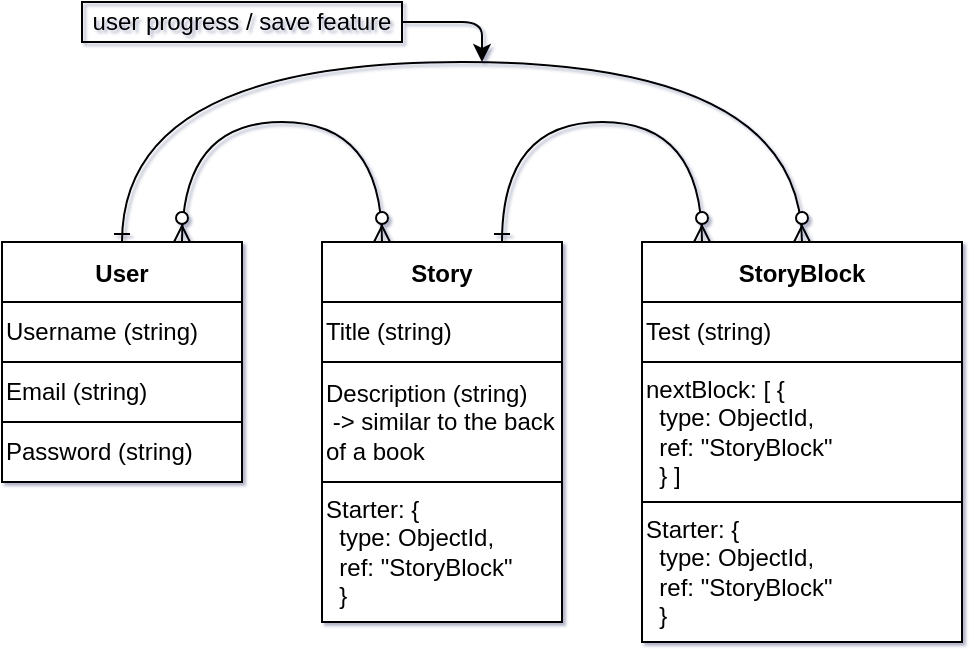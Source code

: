 <mxfile version="13.6.5">
    <diagram id="560tcQzV4XpGtxsR-K8F" name="Page-1">
        <mxGraphModel dx="502" dy="462" grid="0" gridSize="10" guides="1" tooltips="1" connect="1" arrows="1" fold="1" page="0" pageScale="1" pageWidth="850" pageHeight="1100" background="#ffffff" math="0" shadow="1">
            <root>
                <mxCell id="0"/>
                <mxCell id="1" parent="0"/>
                <mxCell id="21" style="edgeStyle=orthogonalEdgeStyle;curved=1;rounded=0;orthogonalLoop=1;jettySize=auto;html=1;exitX=0.75;exitY=0;exitDx=0;exitDy=0;endArrow=ERzeroToMany;endFill=1;entryX=0.25;entryY=0;entryDx=0;entryDy=0;sourcePerimeterSpacing=6;targetPerimeterSpacing=6;startArrow=ERzeroToMany;startFill=1;strokeColor=#000000;" edge="1" parent="1" source="3" target="9">
                    <mxGeometry relative="1" as="geometry">
                        <mxPoint x="160" y="50" as="targetPoint"/>
                        <Array as="points">
                            <mxPoint x="110" y="60"/>
                            <mxPoint x="210" y="60"/>
                        </Array>
                    </mxGeometry>
                </mxCell>
                <mxCell id="24" style="edgeStyle=orthogonalEdgeStyle;curved=1;rounded=0;orthogonalLoop=1;jettySize=auto;html=1;exitX=0.5;exitY=0;exitDx=0;exitDy=0;entryX=0.5;entryY=0;entryDx=0;entryDy=0;startArrow=ERone;startFill=0;sourcePerimeterSpacing=6;endArrow=ERzeroToMany;endFill=1;targetPerimeterSpacing=6;strokeColor=#000000;" edge="1" parent="1" source="3" target="13">
                    <mxGeometry relative="1" as="geometry">
                        <Array as="points">
                            <mxPoint x="80" y="30"/>
                            <mxPoint x="420" y="30"/>
                        </Array>
                    </mxGeometry>
                </mxCell>
                <mxCell id="3" value="User" style="swimlane;startSize=30;" vertex="1" parent="1">
                    <mxGeometry x="20" y="120" width="120" height="120" as="geometry">
                        <mxRectangle x="20" y="40" width="90" height="23" as="alternateBounds"/>
                    </mxGeometry>
                </mxCell>
                <mxCell id="6" value="Email (string)" style="whiteSpace=wrap;html=1;align=left;" vertex="1" parent="3">
                    <mxGeometry y="60" width="120" height="30" as="geometry"/>
                </mxCell>
                <mxCell id="8" value="Password (string)" style="whiteSpace=wrap;html=1;align=left;" vertex="1" parent="3">
                    <mxGeometry y="90" width="120" height="30" as="geometry"/>
                </mxCell>
                <mxCell id="5" value="Username (string)" style="whiteSpace=wrap;html=1;align=left;" vertex="1" parent="3">
                    <mxGeometry y="30" width="120" height="30" as="geometry"/>
                </mxCell>
                <mxCell id="9" value="Story" style="swimlane;align=center;startSize=30;" vertex="1" parent="1">
                    <mxGeometry x="180" y="120" width="120" height="190" as="geometry"/>
                </mxCell>
                <mxCell id="10" value="Title (string)" style="whiteSpace=wrap;html=1;align=left;" vertex="1" parent="9">
                    <mxGeometry y="30" width="120" height="30" as="geometry"/>
                </mxCell>
                <mxCell id="11" value="Description (string)&lt;br&gt;&amp;nbsp;-&amp;gt; similar to the back of a book" style="whiteSpace=wrap;html=1;align=left;" vertex="1" parent="9">
                    <mxGeometry y="60" width="120" height="60" as="geometry"/>
                </mxCell>
                <mxCell id="12" value="Starter: {&lt;br&gt;&amp;nbsp; type: ObjectId,&lt;br&gt;&amp;nbsp; ref: &quot;StoryBlock&quot;&lt;br&gt;&amp;nbsp; }" style="whiteSpace=wrap;html=1;align=left;" vertex="1" parent="9">
                    <mxGeometry y="120" width="120" height="70" as="geometry"/>
                </mxCell>
                <mxCell id="13" value="StoryBlock" style="swimlane;align=center;startSize=30;" vertex="1" parent="1">
                    <mxGeometry x="340" y="120" width="160" height="200" as="geometry"/>
                </mxCell>
                <mxCell id="14" value="Test (string)" style="whiteSpace=wrap;html=1;align=left;" vertex="1" parent="13">
                    <mxGeometry y="30" width="160" height="30" as="geometry"/>
                </mxCell>
                <mxCell id="15" value="nextBlock: [ {&lt;br&gt;&amp;nbsp; type: ObjectId,&lt;br&gt;&amp;nbsp; ref: &quot;StoryBlock&quot;&lt;br&gt;&amp;nbsp; } ]" style="whiteSpace=wrap;html=1;align=left;" vertex="1" parent="13">
                    <mxGeometry y="60" width="160" height="70" as="geometry"/>
                </mxCell>
                <mxCell id="16" value="Starter: {&lt;br&gt;&amp;nbsp; type: ObjectId,&lt;br&gt;&amp;nbsp; ref: &quot;StoryBlock&quot;&lt;br&gt;&amp;nbsp; }" style="whiteSpace=wrap;html=1;align=left;" vertex="1" parent="13">
                    <mxGeometry y="130" width="160" height="70" as="geometry"/>
                </mxCell>
                <mxCell id="22" style="edgeStyle=orthogonalEdgeStyle;curved=1;rounded=0;orthogonalLoop=1;jettySize=auto;html=1;exitX=0.75;exitY=0;exitDx=0;exitDy=0;endArrow=ERzeroToMany;endFill=1;entryX=0.25;entryY=0;entryDx=0;entryDy=0;sourcePerimeterSpacing=6;targetPerimeterSpacing=6;startArrow=ERone;startFill=0;strokeColor=#000000;" edge="1" parent="1">
                    <mxGeometry relative="1" as="geometry">
                        <mxPoint x="370" y="120" as="targetPoint"/>
                        <mxPoint x="270" y="120" as="sourcePoint"/>
                        <Array as="points">
                            <mxPoint x="270" y="60"/>
                            <mxPoint x="370" y="60"/>
                        </Array>
                    </mxGeometry>
                </mxCell>
                <mxCell id="25" value="&lt;font color=&quot;#000000&quot;&gt;user progress / save feature&lt;/font&gt;" style="text;html=1;align=center;verticalAlign=middle;whiteSpace=wrap;rounded=0;arcSize=50;glass=1;strokeColor=#000000;" vertex="1" parent="1">
                    <mxGeometry x="60" width="160" height="20" as="geometry"/>
                </mxCell>
                <mxCell id="27" value="" style="edgeStyle=segmentEdgeStyle;endArrow=classic;html=1;strokeColor=#000000;exitX=1;exitY=0.5;exitDx=0;exitDy=0;" edge="1" parent="1" source="25">
                    <mxGeometry width="50" height="50" relative="1" as="geometry">
                        <mxPoint x="350" y="10" as="sourcePoint"/>
                        <mxPoint x="260" y="30" as="targetPoint"/>
                        <Array as="points">
                            <mxPoint x="260" y="10"/>
                            <mxPoint x="260" y="30"/>
                        </Array>
                    </mxGeometry>
                </mxCell>
            </root>
        </mxGraphModel>
    </diagram>
</mxfile>